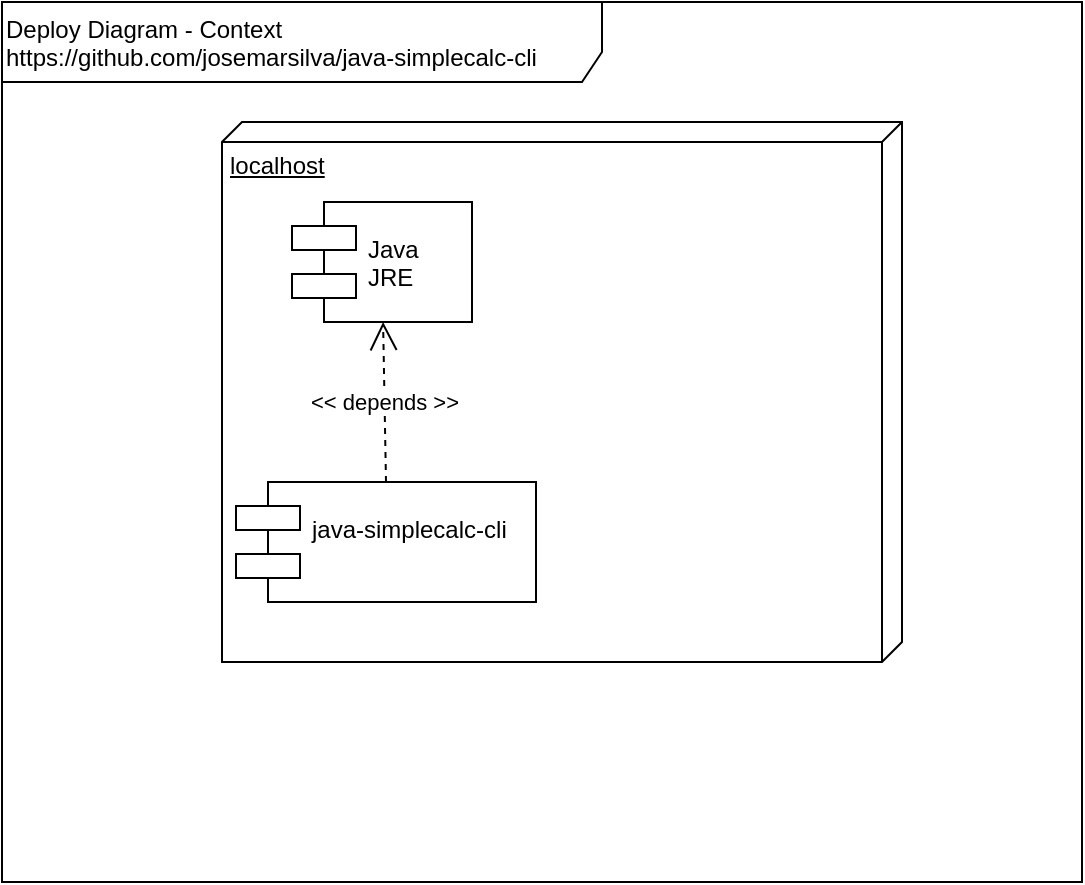 <mxfile version="10.7.2" type="device"><diagram id="fMGpiNhVeqn0YMsLJxzh" name="Página-1"><mxGraphModel dx="498" dy="373" grid="1" gridSize="10" guides="1" tooltips="1" connect="1" arrows="1" fold="1" page="1" pageScale="1" pageWidth="827" pageHeight="1169" math="0" shadow="0"><root><mxCell id="0"/><mxCell id="1" parent="0"/><mxCell id="6OetropUeBoLzL2Sj7KS-1" value="Deploy Diagram - Context&lt;br&gt;https://github.com/josemarsilva/java-simplecalc-cli&lt;br&gt;" style="shape=umlFrame;whiteSpace=wrap;html=1;width=300;height=40;verticalAlign=top;align=left;" parent="1" vertex="1"><mxGeometry x="10" y="10" width="540" height="440" as="geometry"/></mxCell><mxCell id="NNuIQbcpsFkkkyfnrant-1" value="localhost" style="verticalAlign=top;align=left;spacingTop=8;spacingLeft=2;spacingRight=12;shape=cube;size=10;direction=south;fontStyle=4;html=1;" parent="1" vertex="1"><mxGeometry x="120" y="70" width="340" height="270" as="geometry"/></mxCell><mxCell id="NNuIQbcpsFkkkyfnrant-2" value="Java&#10;JRE" style="shape=component;align=left;spacingLeft=36;" parent="1" vertex="1"><mxGeometry x="155" y="110" width="90" height="60" as="geometry"/></mxCell><mxCell id="NNuIQbcpsFkkkyfnrant-3" value="java-simplecalc-cli&#10;" style="shape=component;align=left;spacingLeft=36;" parent="1" vertex="1"><mxGeometry x="127" y="250" width="150" height="60" as="geometry"/></mxCell><mxCell id="NNuIQbcpsFkkkyfnrant-6" value="&amp;lt;&amp;lt; depends &amp;gt;&amp;gt;" style="endArrow=open;endSize=12;dashed=1;html=1;exitX=0.5;exitY=0;exitDx=0;exitDy=0;" parent="1" source="NNuIQbcpsFkkkyfnrant-3" target="NNuIQbcpsFkkkyfnrant-2" edge="1"><mxGeometry width="160" relative="1" as="geometry"><mxPoint x="290" y="180" as="sourcePoint"/><mxPoint x="450" y="180" as="targetPoint"/></mxGeometry></mxCell></root></mxGraphModel></diagram></mxfile>